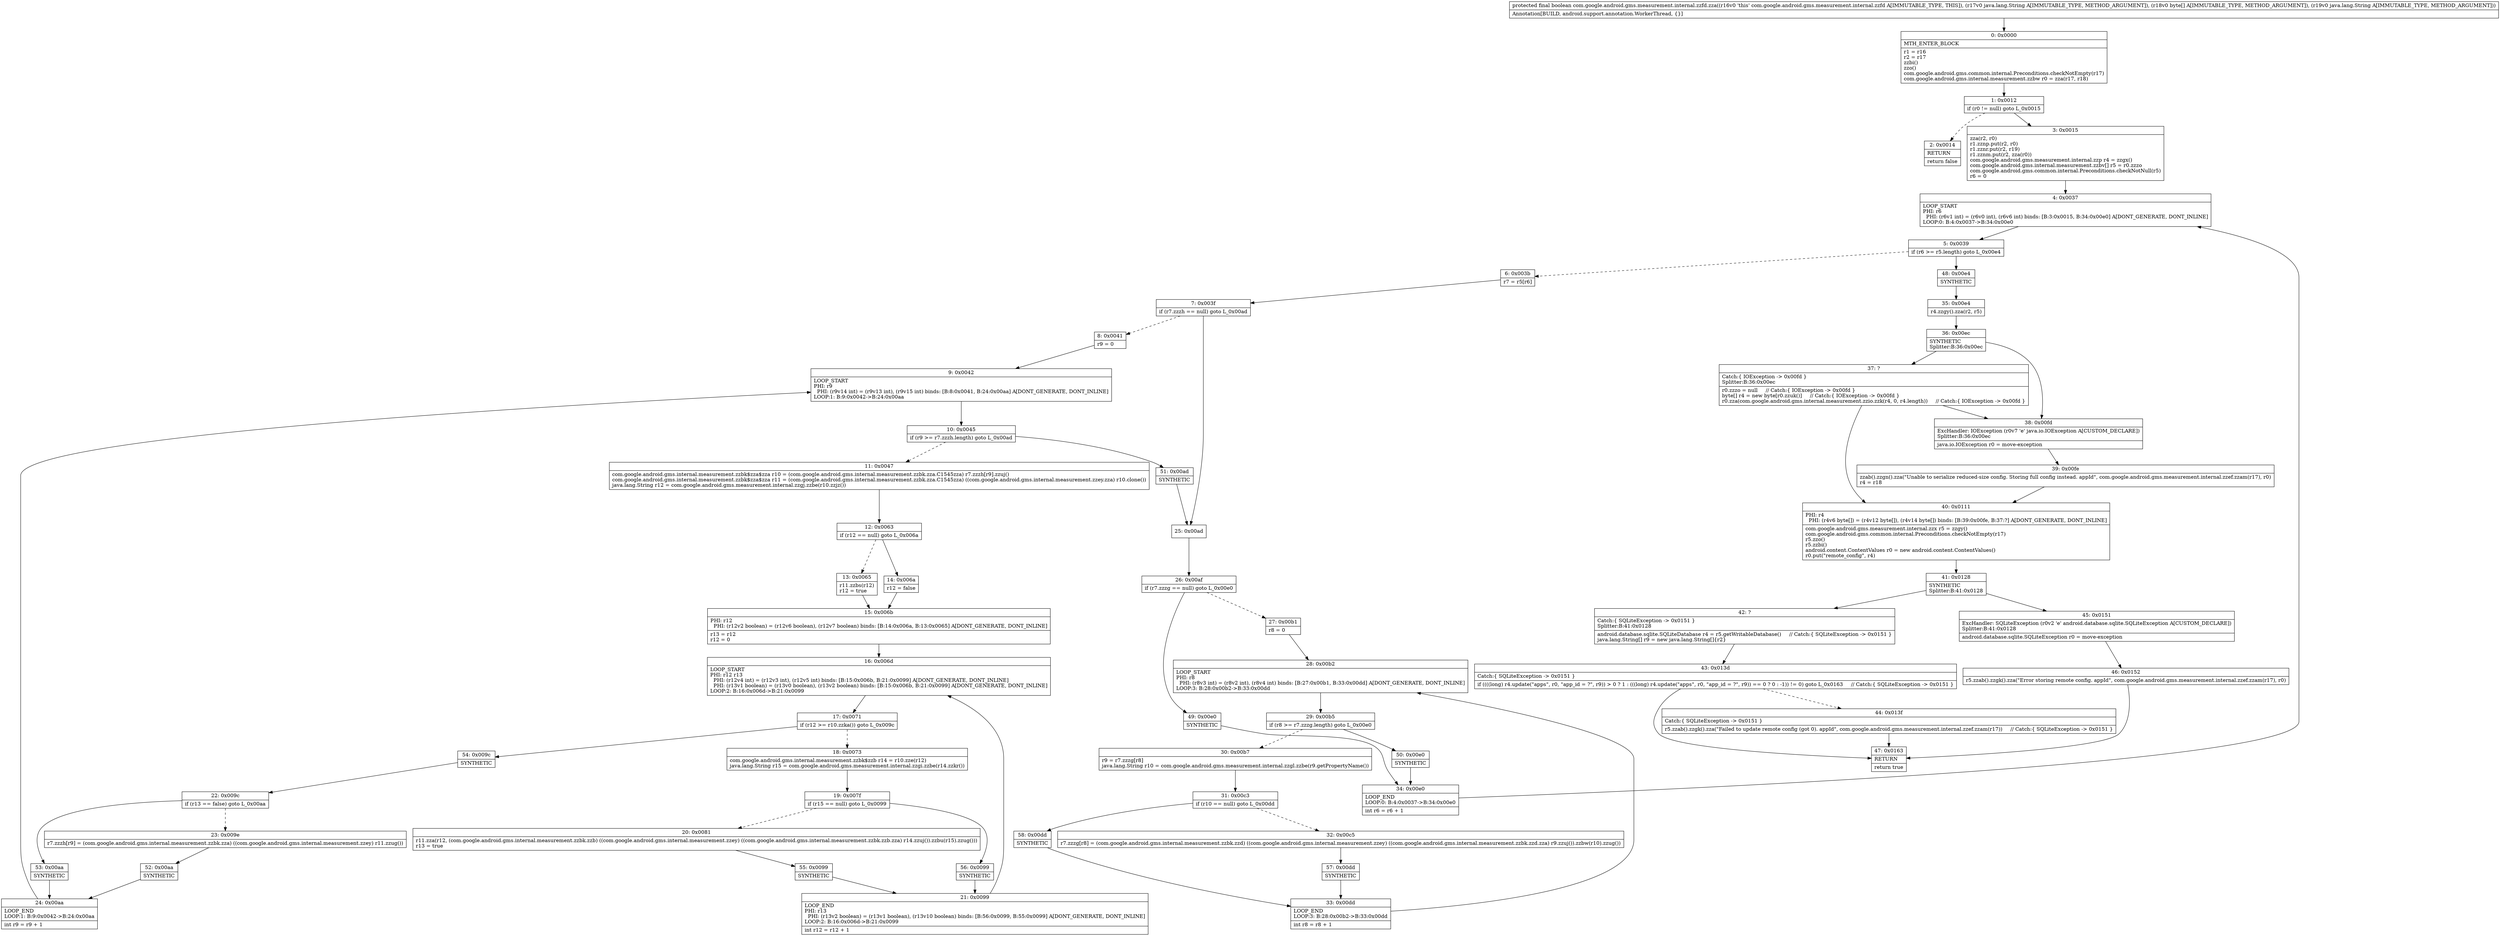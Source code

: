 digraph "CFG forcom.google.android.gms.measurement.internal.zzfd.zza(Ljava\/lang\/String;[BLjava\/lang\/String;)Z" {
Node_0 [shape=record,label="{0\:\ 0x0000|MTH_ENTER_BLOCK\l|r1 = r16\lr2 = r17\lzzbi()\lzzo()\lcom.google.android.gms.common.internal.Preconditions.checkNotEmpty(r17)\lcom.google.android.gms.internal.measurement.zzbw r0 = zza(r17, r18)\l}"];
Node_1 [shape=record,label="{1\:\ 0x0012|if (r0 != null) goto L_0x0015\l}"];
Node_2 [shape=record,label="{2\:\ 0x0014|RETURN\l|return false\l}"];
Node_3 [shape=record,label="{3\:\ 0x0015|zza(r2, r0)\lr1.zznp.put(r2, r0)\lr1.zznr.put(r2, r19)\lr1.zznm.put(r2, zza(r0))\lcom.google.android.gms.measurement.internal.zzp r4 = zzgx()\lcom.google.android.gms.internal.measurement.zzbv[] r5 = r0.zzzo\lcom.google.android.gms.common.internal.Preconditions.checkNotNull(r5)\lr6 = 0\l}"];
Node_4 [shape=record,label="{4\:\ 0x0037|LOOP_START\lPHI: r6 \l  PHI: (r6v1 int) = (r6v0 int), (r6v6 int) binds: [B:3:0x0015, B:34:0x00e0] A[DONT_GENERATE, DONT_INLINE]\lLOOP:0: B:4:0x0037\-\>B:34:0x00e0\l}"];
Node_5 [shape=record,label="{5\:\ 0x0039|if (r6 \>= r5.length) goto L_0x00e4\l}"];
Node_6 [shape=record,label="{6\:\ 0x003b|r7 = r5[r6]\l}"];
Node_7 [shape=record,label="{7\:\ 0x003f|if (r7.zzzh == null) goto L_0x00ad\l}"];
Node_8 [shape=record,label="{8\:\ 0x0041|r9 = 0\l}"];
Node_9 [shape=record,label="{9\:\ 0x0042|LOOP_START\lPHI: r9 \l  PHI: (r9v14 int) = (r9v13 int), (r9v15 int) binds: [B:8:0x0041, B:24:0x00aa] A[DONT_GENERATE, DONT_INLINE]\lLOOP:1: B:9:0x0042\-\>B:24:0x00aa\l}"];
Node_10 [shape=record,label="{10\:\ 0x0045|if (r9 \>= r7.zzzh.length) goto L_0x00ad\l}"];
Node_11 [shape=record,label="{11\:\ 0x0047|com.google.android.gms.internal.measurement.zzbk$zza$zza r10 = (com.google.android.gms.internal.measurement.zzbk.zza.C1545zza) r7.zzzh[r9].zzuj()\lcom.google.android.gms.internal.measurement.zzbk$zza$zza r11 = (com.google.android.gms.internal.measurement.zzbk.zza.C1545zza) ((com.google.android.gms.internal.measurement.zzey.zza) r10.clone())\ljava.lang.String r12 = com.google.android.gms.measurement.internal.zzgj.zzbe(r10.zzjz())\l}"];
Node_12 [shape=record,label="{12\:\ 0x0063|if (r12 == null) goto L_0x006a\l}"];
Node_13 [shape=record,label="{13\:\ 0x0065|r11.zzbs(r12)\lr12 = true\l}"];
Node_14 [shape=record,label="{14\:\ 0x006a|r12 = false\l}"];
Node_15 [shape=record,label="{15\:\ 0x006b|PHI: r12 \l  PHI: (r12v2 boolean) = (r12v6 boolean), (r12v7 boolean) binds: [B:14:0x006a, B:13:0x0065] A[DONT_GENERATE, DONT_INLINE]\l|r13 = r12\lr12 = 0\l}"];
Node_16 [shape=record,label="{16\:\ 0x006d|LOOP_START\lPHI: r12 r13 \l  PHI: (r12v4 int) = (r12v3 int), (r12v5 int) binds: [B:15:0x006b, B:21:0x0099] A[DONT_GENERATE, DONT_INLINE]\l  PHI: (r13v1 boolean) = (r13v0 boolean), (r13v2 boolean) binds: [B:15:0x006b, B:21:0x0099] A[DONT_GENERATE, DONT_INLINE]\lLOOP:2: B:16:0x006d\-\>B:21:0x0099\l}"];
Node_17 [shape=record,label="{17\:\ 0x0071|if (r12 \>= r10.zzka()) goto L_0x009c\l}"];
Node_18 [shape=record,label="{18\:\ 0x0073|com.google.android.gms.internal.measurement.zzbk$zzb r14 = r10.zze(r12)\ljava.lang.String r15 = com.google.android.gms.measurement.internal.zzgi.zzbe(r14.zzkr())\l}"];
Node_19 [shape=record,label="{19\:\ 0x007f|if (r15 == null) goto L_0x0099\l}"];
Node_20 [shape=record,label="{20\:\ 0x0081|r11.zza(r12, (com.google.android.gms.internal.measurement.zzbk.zzb) ((com.google.android.gms.internal.measurement.zzey) ((com.google.android.gms.internal.measurement.zzbk.zzb.zza) r14.zzuj()).zzbu(r15).zzug()))\lr13 = true\l}"];
Node_21 [shape=record,label="{21\:\ 0x0099|LOOP_END\lPHI: r13 \l  PHI: (r13v2 boolean) = (r13v1 boolean), (r13v10 boolean) binds: [B:56:0x0099, B:55:0x0099] A[DONT_GENERATE, DONT_INLINE]\lLOOP:2: B:16:0x006d\-\>B:21:0x0099\l|int r12 = r12 + 1\l}"];
Node_22 [shape=record,label="{22\:\ 0x009c|if (r13 == false) goto L_0x00aa\l}"];
Node_23 [shape=record,label="{23\:\ 0x009e|r7.zzzh[r9] = (com.google.android.gms.internal.measurement.zzbk.zza) ((com.google.android.gms.internal.measurement.zzey) r11.zzug())\l}"];
Node_24 [shape=record,label="{24\:\ 0x00aa|LOOP_END\lLOOP:1: B:9:0x0042\-\>B:24:0x00aa\l|int r9 = r9 + 1\l}"];
Node_25 [shape=record,label="{25\:\ 0x00ad}"];
Node_26 [shape=record,label="{26\:\ 0x00af|if (r7.zzzg == null) goto L_0x00e0\l}"];
Node_27 [shape=record,label="{27\:\ 0x00b1|r8 = 0\l}"];
Node_28 [shape=record,label="{28\:\ 0x00b2|LOOP_START\lPHI: r8 \l  PHI: (r8v3 int) = (r8v2 int), (r8v4 int) binds: [B:27:0x00b1, B:33:0x00dd] A[DONT_GENERATE, DONT_INLINE]\lLOOP:3: B:28:0x00b2\-\>B:33:0x00dd\l}"];
Node_29 [shape=record,label="{29\:\ 0x00b5|if (r8 \>= r7.zzzg.length) goto L_0x00e0\l}"];
Node_30 [shape=record,label="{30\:\ 0x00b7|r9 = r7.zzzg[r8]\ljava.lang.String r10 = com.google.android.gms.measurement.internal.zzgl.zzbe(r9.getPropertyName())\l}"];
Node_31 [shape=record,label="{31\:\ 0x00c3|if (r10 == null) goto L_0x00dd\l}"];
Node_32 [shape=record,label="{32\:\ 0x00c5|r7.zzzg[r8] = (com.google.android.gms.internal.measurement.zzbk.zzd) ((com.google.android.gms.internal.measurement.zzey) ((com.google.android.gms.internal.measurement.zzbk.zzd.zza) r9.zzuj()).zzbw(r10).zzug())\l}"];
Node_33 [shape=record,label="{33\:\ 0x00dd|LOOP_END\lLOOP:3: B:28:0x00b2\-\>B:33:0x00dd\l|int r8 = r8 + 1\l}"];
Node_34 [shape=record,label="{34\:\ 0x00e0|LOOP_END\lLOOP:0: B:4:0x0037\-\>B:34:0x00e0\l|int r6 = r6 + 1\l}"];
Node_35 [shape=record,label="{35\:\ 0x00e4|r4.zzgy().zza(r2, r5)\l}"];
Node_36 [shape=record,label="{36\:\ 0x00ec|SYNTHETIC\lSplitter:B:36:0x00ec\l}"];
Node_37 [shape=record,label="{37\:\ ?|Catch:\{ IOException \-\> 0x00fd \}\lSplitter:B:36:0x00ec\l|r0.zzzo = null     \/\/ Catch:\{ IOException \-\> 0x00fd \}\lbyte[] r4 = new byte[r0.zzuk()]     \/\/ Catch:\{ IOException \-\> 0x00fd \}\lr0.zza(com.google.android.gms.internal.measurement.zzio.zzk(r4, 0, r4.length))     \/\/ Catch:\{ IOException \-\> 0x00fd \}\l}"];
Node_38 [shape=record,label="{38\:\ 0x00fd|ExcHandler: IOException (r0v7 'e' java.io.IOException A[CUSTOM_DECLARE])\lSplitter:B:36:0x00ec\l|java.io.IOException r0 = move\-exception\l}"];
Node_39 [shape=record,label="{39\:\ 0x00fe|zzab().zzgn().zza(\"Unable to serialize reduced\-size config. Storing full config instead. appId\", com.google.android.gms.measurement.internal.zzef.zzam(r17), r0)\lr4 = r18\l}"];
Node_40 [shape=record,label="{40\:\ 0x0111|PHI: r4 \l  PHI: (r4v6 byte[]) = (r4v12 byte[]), (r4v14 byte[]) binds: [B:39:0x00fe, B:37:?] A[DONT_GENERATE, DONT_INLINE]\l|com.google.android.gms.measurement.internal.zzx r5 = zzgy()\lcom.google.android.gms.common.internal.Preconditions.checkNotEmpty(r17)\lr5.zzo()\lr5.zzbi()\landroid.content.ContentValues r0 = new android.content.ContentValues()\lr0.put(\"remote_config\", r4)\l}"];
Node_41 [shape=record,label="{41\:\ 0x0128|SYNTHETIC\lSplitter:B:41:0x0128\l}"];
Node_42 [shape=record,label="{42\:\ ?|Catch:\{ SQLiteException \-\> 0x0151 \}\lSplitter:B:41:0x0128\l|android.database.sqlite.SQLiteDatabase r4 = r5.getWritableDatabase()     \/\/ Catch:\{ SQLiteException \-\> 0x0151 \}\ljava.lang.String[] r9 = new java.lang.String[]\{r2\}\l}"];
Node_43 [shape=record,label="{43\:\ 0x013d|Catch:\{ SQLiteException \-\> 0x0151 \}\l|if ((((long) r4.update(\"apps\", r0, \"app_id = ?\", r9)) \> 0 ? 1 : (((long) r4.update(\"apps\", r0, \"app_id = ?\", r9)) == 0 ? 0 : \-1)) != 0) goto L_0x0163     \/\/ Catch:\{ SQLiteException \-\> 0x0151 \}\l}"];
Node_44 [shape=record,label="{44\:\ 0x013f|Catch:\{ SQLiteException \-\> 0x0151 \}\l|r5.zzab().zzgk().zza(\"Failed to update remote config (got 0). appId\", com.google.android.gms.measurement.internal.zzef.zzam(r17))     \/\/ Catch:\{ SQLiteException \-\> 0x0151 \}\l}"];
Node_45 [shape=record,label="{45\:\ 0x0151|ExcHandler: SQLiteException (r0v2 'e' android.database.sqlite.SQLiteException A[CUSTOM_DECLARE])\lSplitter:B:41:0x0128\l|android.database.sqlite.SQLiteException r0 = move\-exception\l}"];
Node_46 [shape=record,label="{46\:\ 0x0152|r5.zzab().zzgk().zza(\"Error storing remote config. appId\", com.google.android.gms.measurement.internal.zzef.zzam(r17), r0)\l}"];
Node_47 [shape=record,label="{47\:\ 0x0163|RETURN\l|return true\l}"];
Node_48 [shape=record,label="{48\:\ 0x00e4|SYNTHETIC\l}"];
Node_49 [shape=record,label="{49\:\ 0x00e0|SYNTHETIC\l}"];
Node_50 [shape=record,label="{50\:\ 0x00e0|SYNTHETIC\l}"];
Node_51 [shape=record,label="{51\:\ 0x00ad|SYNTHETIC\l}"];
Node_52 [shape=record,label="{52\:\ 0x00aa|SYNTHETIC\l}"];
Node_53 [shape=record,label="{53\:\ 0x00aa|SYNTHETIC\l}"];
Node_54 [shape=record,label="{54\:\ 0x009c|SYNTHETIC\l}"];
Node_55 [shape=record,label="{55\:\ 0x0099|SYNTHETIC\l}"];
Node_56 [shape=record,label="{56\:\ 0x0099|SYNTHETIC\l}"];
Node_57 [shape=record,label="{57\:\ 0x00dd|SYNTHETIC\l}"];
Node_58 [shape=record,label="{58\:\ 0x00dd|SYNTHETIC\l}"];
MethodNode[shape=record,label="{protected final boolean com.google.android.gms.measurement.internal.zzfd.zza((r16v0 'this' com.google.android.gms.measurement.internal.zzfd A[IMMUTABLE_TYPE, THIS]), (r17v0 java.lang.String A[IMMUTABLE_TYPE, METHOD_ARGUMENT]), (r18v0 byte[] A[IMMUTABLE_TYPE, METHOD_ARGUMENT]), (r19v0 java.lang.String A[IMMUTABLE_TYPE, METHOD_ARGUMENT]))  | Annotation[BUILD, android.support.annotation.WorkerThread, \{\}]\l}"];
MethodNode -> Node_0;
Node_0 -> Node_1;
Node_1 -> Node_2[style=dashed];
Node_1 -> Node_3;
Node_3 -> Node_4;
Node_4 -> Node_5;
Node_5 -> Node_6[style=dashed];
Node_5 -> Node_48;
Node_6 -> Node_7;
Node_7 -> Node_8[style=dashed];
Node_7 -> Node_25;
Node_8 -> Node_9;
Node_9 -> Node_10;
Node_10 -> Node_11[style=dashed];
Node_10 -> Node_51;
Node_11 -> Node_12;
Node_12 -> Node_13[style=dashed];
Node_12 -> Node_14;
Node_13 -> Node_15;
Node_14 -> Node_15;
Node_15 -> Node_16;
Node_16 -> Node_17;
Node_17 -> Node_18[style=dashed];
Node_17 -> Node_54;
Node_18 -> Node_19;
Node_19 -> Node_20[style=dashed];
Node_19 -> Node_56;
Node_20 -> Node_55;
Node_21 -> Node_16;
Node_22 -> Node_23[style=dashed];
Node_22 -> Node_53;
Node_23 -> Node_52;
Node_24 -> Node_9;
Node_25 -> Node_26;
Node_26 -> Node_27[style=dashed];
Node_26 -> Node_49;
Node_27 -> Node_28;
Node_28 -> Node_29;
Node_29 -> Node_30[style=dashed];
Node_29 -> Node_50;
Node_30 -> Node_31;
Node_31 -> Node_32[style=dashed];
Node_31 -> Node_58;
Node_32 -> Node_57;
Node_33 -> Node_28;
Node_34 -> Node_4;
Node_35 -> Node_36;
Node_36 -> Node_37;
Node_36 -> Node_38;
Node_37 -> Node_38;
Node_37 -> Node_40;
Node_38 -> Node_39;
Node_39 -> Node_40;
Node_40 -> Node_41;
Node_41 -> Node_42;
Node_41 -> Node_45;
Node_42 -> Node_43;
Node_43 -> Node_44[style=dashed];
Node_43 -> Node_47;
Node_44 -> Node_47;
Node_45 -> Node_46;
Node_46 -> Node_47;
Node_48 -> Node_35;
Node_49 -> Node_34;
Node_50 -> Node_34;
Node_51 -> Node_25;
Node_52 -> Node_24;
Node_53 -> Node_24;
Node_54 -> Node_22;
Node_55 -> Node_21;
Node_56 -> Node_21;
Node_57 -> Node_33;
Node_58 -> Node_33;
}

